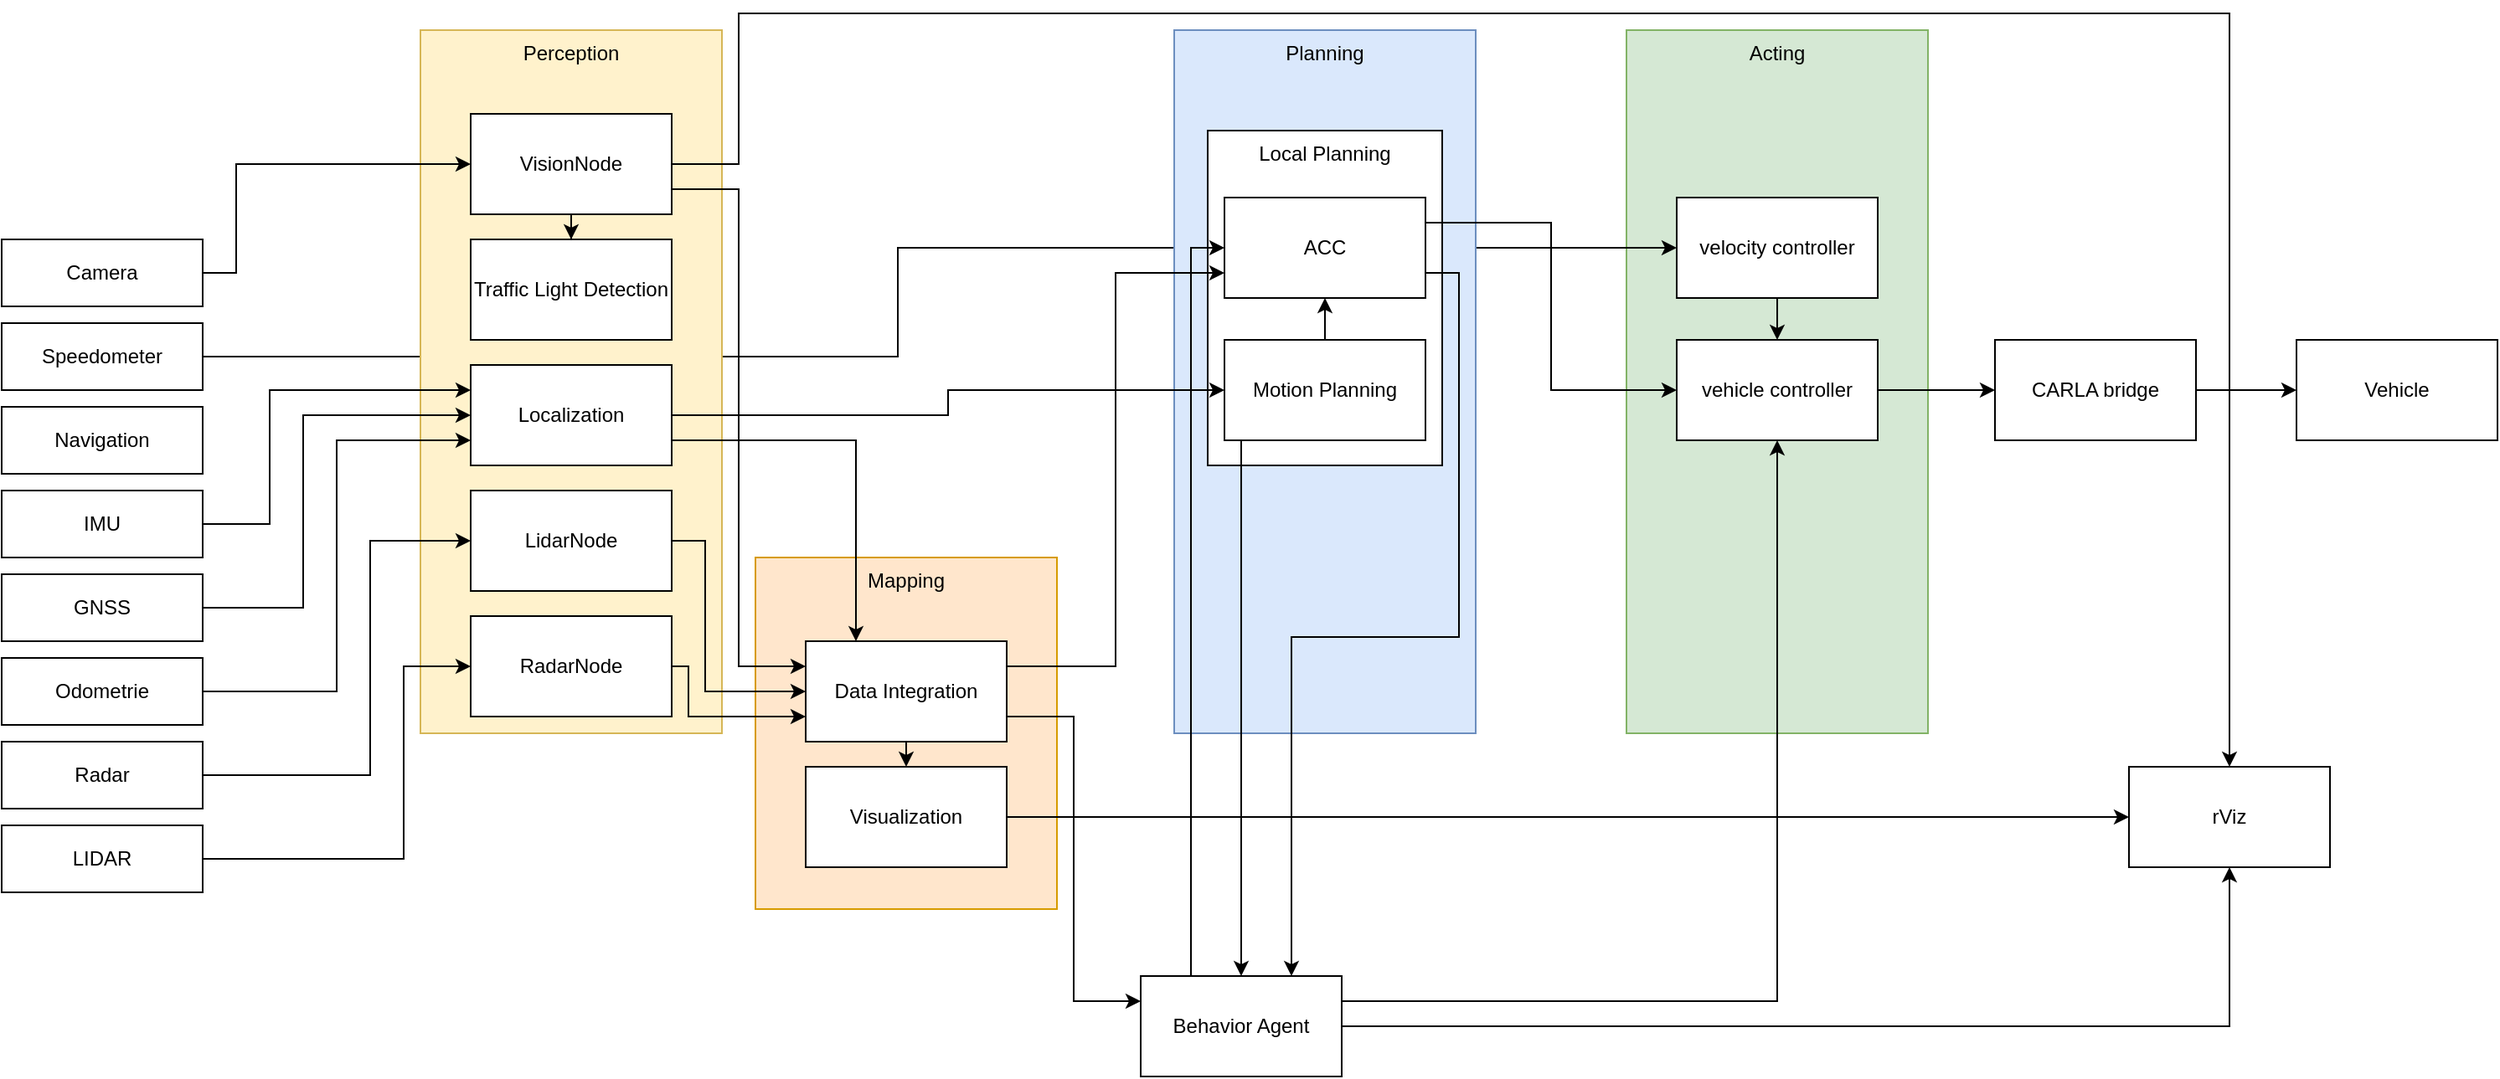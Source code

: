 <mxfile version="25.0.1">
  <diagram name="Page-1" id="c7558073-3199-34d8-9f00-42111426c3f3">
    <mxGraphModel dx="2892" dy="1141" grid="1" gridSize="10" guides="1" tooltips="1" connect="1" arrows="1" fold="1" page="1" pageScale="1" pageWidth="826" pageHeight="1169" background="none" math="0" shadow="0">
      <root>
        <mxCell id="0" />
        <mxCell id="1" parent="0" />
        <mxCell id="UUAciKTG4EP-2zctrXjs-119" value="Acting" style="rounded=0;whiteSpace=wrap;html=1;verticalAlign=top;fillColor=#d5e8d4;strokeColor=#82b366;" vertex="1" parent="1">
          <mxGeometry x="820" y="20" width="180" height="420" as="geometry" />
        </mxCell>
        <mxCell id="UUAciKTG4EP-2zctrXjs-153" style="edgeStyle=orthogonalEdgeStyle;rounded=0;orthogonalLoop=1;jettySize=auto;html=1;exitX=1;exitY=0.5;exitDx=0;exitDy=0;entryX=0;entryY=0.5;entryDx=0;entryDy=0;" edge="1" parent="1" source="UUAciKTG4EP-2zctrXjs-96" target="UUAciKTG4EP-2zctrXjs-121">
          <mxGeometry relative="1" as="geometry">
            <Array as="points">
              <mxPoint x="385" y="215" />
              <mxPoint x="385" y="150" />
            </Array>
          </mxGeometry>
        </mxCell>
        <mxCell id="UUAciKTG4EP-2zctrXjs-108" value="Perception" style="rounded=0;whiteSpace=wrap;html=1;verticalAlign=top;fillColor=#fff2cc;strokeColor=#d6b656;" vertex="1" parent="1">
          <mxGeometry x="100" y="20" width="180" height="420" as="geometry" />
        </mxCell>
        <mxCell id="UUAciKTG4EP-2zctrXjs-141" style="edgeStyle=orthogonalEdgeStyle;rounded=0;orthogonalLoop=1;jettySize=auto;html=1;exitX=1;exitY=0.5;exitDx=0;exitDy=0;entryX=0.5;entryY=0;entryDx=0;entryDy=0;" edge="1" parent="1" source="UUAciKTG4EP-2zctrXjs-109" target="UUAciKTG4EP-2zctrXjs-137">
          <mxGeometry relative="1" as="geometry">
            <mxPoint x="1180" y="390" as="targetPoint" />
            <Array as="points">
              <mxPoint x="290" y="100" />
              <mxPoint x="290" y="10" />
              <mxPoint x="1180" y="10" />
            </Array>
          </mxGeometry>
        </mxCell>
        <mxCell id="UUAciKTG4EP-2zctrXjs-118" value="Mapping" style="rounded=0;whiteSpace=wrap;html=1;verticalAlign=top;fillColor=#ffe6cc;strokeColor=#d79b00;" vertex="1" parent="1">
          <mxGeometry x="300" y="335" width="180" height="210" as="geometry" />
        </mxCell>
        <mxCell id="UUAciKTG4EP-2zctrXjs-96" value="Speedometer" style="rounded=0;whiteSpace=wrap;html=1;" vertex="1" parent="1">
          <mxGeometry x="-150" y="195" width="120" height="40" as="geometry" />
        </mxCell>
        <mxCell id="UUAciKTG4EP-2zctrXjs-97" value="Navigation" style="rounded=0;whiteSpace=wrap;html=1;" vertex="1" parent="1">
          <mxGeometry x="-150" y="245" width="120" height="40" as="geometry" />
        </mxCell>
        <mxCell id="UUAciKTG4EP-2zctrXjs-130" style="edgeStyle=orthogonalEdgeStyle;rounded=0;orthogonalLoop=1;jettySize=auto;html=1;exitX=1;exitY=0.5;exitDx=0;exitDy=0;entryX=0;entryY=0.5;entryDx=0;entryDy=0;" edge="1" parent="1" source="UUAciKTG4EP-2zctrXjs-98" target="UUAciKTG4EP-2zctrXjs-111">
          <mxGeometry relative="1" as="geometry">
            <Array as="points">
              <mxPoint x="30" y="365" />
              <mxPoint x="30" y="250" />
            </Array>
          </mxGeometry>
        </mxCell>
        <mxCell id="UUAciKTG4EP-2zctrXjs-98" value="GNSS" style="rounded=0;whiteSpace=wrap;html=1;" vertex="1" parent="1">
          <mxGeometry x="-150" y="345" width="120" height="40" as="geometry" />
        </mxCell>
        <mxCell id="UUAciKTG4EP-2zctrXjs-112" value="Planning" style="rounded=0;whiteSpace=wrap;html=1;verticalAlign=top;fillColor=#dae8fc;strokeColor=#6c8ebf;" vertex="1" parent="1">
          <mxGeometry x="550" y="20" width="180" height="420" as="geometry" />
        </mxCell>
        <mxCell id="UUAciKTG4EP-2zctrXjs-129" style="edgeStyle=orthogonalEdgeStyle;rounded=0;orthogonalLoop=1;jettySize=auto;html=1;exitX=1;exitY=0.5;exitDx=0;exitDy=0;entryX=0;entryY=0.25;entryDx=0;entryDy=0;" edge="1" parent="1" source="UUAciKTG4EP-2zctrXjs-99" target="UUAciKTG4EP-2zctrXjs-111">
          <mxGeometry relative="1" as="geometry">
            <Array as="points">
              <mxPoint x="10" y="315" />
              <mxPoint x="10" y="235" />
            </Array>
          </mxGeometry>
        </mxCell>
        <mxCell id="UUAciKTG4EP-2zctrXjs-99" value="IMU" style="rounded=0;whiteSpace=wrap;html=1;" vertex="1" parent="1">
          <mxGeometry x="-150" y="295" width="120" height="40" as="geometry" />
        </mxCell>
        <mxCell id="UUAciKTG4EP-2zctrXjs-128" style="edgeStyle=orthogonalEdgeStyle;rounded=0;orthogonalLoop=1;jettySize=auto;html=1;exitX=1;exitY=0.5;exitDx=0;exitDy=0;entryX=0;entryY=0.5;entryDx=0;entryDy=0;" edge="1" parent="1" source="UUAciKTG4EP-2zctrXjs-101" target="UUAciKTG4EP-2zctrXjs-109">
          <mxGeometry relative="1" as="geometry">
            <Array as="points">
              <mxPoint x="-10" y="165" />
              <mxPoint x="-10" y="100" />
            </Array>
          </mxGeometry>
        </mxCell>
        <mxCell id="UUAciKTG4EP-2zctrXjs-101" value="Camera" style="rounded=0;whiteSpace=wrap;html=1;" vertex="1" parent="1">
          <mxGeometry x="-150" y="145" width="120" height="40" as="geometry" />
        </mxCell>
        <mxCell id="UUAciKTG4EP-2zctrXjs-145" style="edgeStyle=orthogonalEdgeStyle;rounded=0;orthogonalLoop=1;jettySize=auto;html=1;exitX=1;exitY=0.5;exitDx=0;exitDy=0;entryX=0;entryY=0.5;entryDx=0;entryDy=0;" edge="1" parent="1" source="UUAciKTG4EP-2zctrXjs-102" target="UUAciKTG4EP-2zctrXjs-143">
          <mxGeometry relative="1" as="geometry">
            <Array as="points">
              <mxPoint x="90" y="515" />
              <mxPoint x="90" y="400" />
            </Array>
          </mxGeometry>
        </mxCell>
        <mxCell id="UUAciKTG4EP-2zctrXjs-102" value="LIDAR" style="rounded=0;whiteSpace=wrap;html=1;" vertex="1" parent="1">
          <mxGeometry x="-150" y="495" width="120" height="40" as="geometry" />
        </mxCell>
        <mxCell id="UUAciKTG4EP-2zctrXjs-131" style="edgeStyle=orthogonalEdgeStyle;rounded=0;orthogonalLoop=1;jettySize=auto;html=1;exitX=1;exitY=0.5;exitDx=0;exitDy=0;entryX=0;entryY=0.75;entryDx=0;entryDy=0;" edge="1" parent="1" source="UUAciKTG4EP-2zctrXjs-104" target="UUAciKTG4EP-2zctrXjs-111">
          <mxGeometry relative="1" as="geometry">
            <Array as="points">
              <mxPoint x="50" y="415" />
              <mxPoint x="50" y="265" />
            </Array>
          </mxGeometry>
        </mxCell>
        <mxCell id="UUAciKTG4EP-2zctrXjs-104" value="Odometrie" style="rounded=0;whiteSpace=wrap;html=1;" vertex="1" parent="1">
          <mxGeometry x="-150" y="395" width="120" height="40" as="geometry" />
        </mxCell>
        <mxCell id="UUAciKTG4EP-2zctrXjs-127" value="" style="edgeStyle=orthogonalEdgeStyle;rounded=0;orthogonalLoop=1;jettySize=auto;html=1;" edge="1" parent="1" source="UUAciKTG4EP-2zctrXjs-109" target="UUAciKTG4EP-2zctrXjs-110">
          <mxGeometry relative="1" as="geometry" />
        </mxCell>
        <mxCell id="UUAciKTG4EP-2zctrXjs-161" style="edgeStyle=orthogonalEdgeStyle;rounded=0;orthogonalLoop=1;jettySize=auto;html=1;exitX=1;exitY=0.75;exitDx=0;exitDy=0;entryX=0;entryY=0.25;entryDx=0;entryDy=0;" edge="1" parent="1" source="UUAciKTG4EP-2zctrXjs-109" target="UUAciKTG4EP-2zctrXjs-133">
          <mxGeometry relative="1" as="geometry" />
        </mxCell>
        <mxCell id="UUAciKTG4EP-2zctrXjs-109" value="VisionNode" style="rounded=0;whiteSpace=wrap;html=1;" vertex="1" parent="1">
          <mxGeometry x="130" y="70" width="120" height="60" as="geometry" />
        </mxCell>
        <mxCell id="UUAciKTG4EP-2zctrXjs-110" value="Traffic Light Detection" style="rounded=0;whiteSpace=wrap;html=1;" vertex="1" parent="1">
          <mxGeometry x="130" y="145" width="120" height="60" as="geometry" />
        </mxCell>
        <mxCell id="UUAciKTG4EP-2zctrXjs-165" style="edgeStyle=orthogonalEdgeStyle;rounded=0;orthogonalLoop=1;jettySize=auto;html=1;exitX=1;exitY=0.75;exitDx=0;exitDy=0;entryX=0.25;entryY=0;entryDx=0;entryDy=0;" edge="1" parent="1" source="UUAciKTG4EP-2zctrXjs-111" target="UUAciKTG4EP-2zctrXjs-133">
          <mxGeometry relative="1" as="geometry" />
        </mxCell>
        <mxCell id="UUAciKTG4EP-2zctrXjs-111" value="Localization" style="rounded=0;whiteSpace=wrap;html=1;" vertex="1" parent="1">
          <mxGeometry x="130" y="220" width="120" height="60" as="geometry" />
        </mxCell>
        <mxCell id="UUAciKTG4EP-2zctrXjs-113" value="Local Planning" style="rounded=0;whiteSpace=wrap;html=1;verticalAlign=top;" vertex="1" parent="1">
          <mxGeometry x="570" y="80" width="140" height="200" as="geometry" />
        </mxCell>
        <mxCell id="UUAciKTG4EP-2zctrXjs-154" style="edgeStyle=orthogonalEdgeStyle;rounded=0;orthogonalLoop=1;jettySize=auto;html=1;exitX=1;exitY=0.25;exitDx=0;exitDy=0;entryX=0;entryY=0.5;entryDx=0;entryDy=0;" edge="1" parent="1" source="UUAciKTG4EP-2zctrXjs-115" target="UUAciKTG4EP-2zctrXjs-122">
          <mxGeometry relative="1" as="geometry" />
        </mxCell>
        <mxCell id="UUAciKTG4EP-2zctrXjs-170" style="edgeStyle=orthogonalEdgeStyle;rounded=0;orthogonalLoop=1;jettySize=auto;html=1;exitX=1;exitY=0.75;exitDx=0;exitDy=0;entryX=0.75;entryY=0;entryDx=0;entryDy=0;" edge="1" parent="1" source="UUAciKTG4EP-2zctrXjs-115" target="UUAciKTG4EP-2zctrXjs-167">
          <mxGeometry relative="1" as="geometry" />
        </mxCell>
        <mxCell id="UUAciKTG4EP-2zctrXjs-115" value="ACC" style="rounded=0;whiteSpace=wrap;html=1;" vertex="1" parent="1">
          <mxGeometry x="580" y="120" width="120" height="60" as="geometry" />
        </mxCell>
        <mxCell id="UUAciKTG4EP-2zctrXjs-150" value="" style="edgeStyle=orthogonalEdgeStyle;rounded=0;orthogonalLoop=1;jettySize=auto;html=1;" edge="1" parent="1" source="UUAciKTG4EP-2zctrXjs-116" target="UUAciKTG4EP-2zctrXjs-115">
          <mxGeometry relative="1" as="geometry" />
        </mxCell>
        <mxCell id="UUAciKTG4EP-2zctrXjs-171" style="edgeStyle=orthogonalEdgeStyle;rounded=0;orthogonalLoop=1;jettySize=auto;html=1;exitX=0.5;exitY=1;exitDx=0;exitDy=0;entryX=0.5;entryY=0;entryDx=0;entryDy=0;" edge="1" parent="1" source="UUAciKTG4EP-2zctrXjs-116" target="UUAciKTG4EP-2zctrXjs-167">
          <mxGeometry relative="1" as="geometry">
            <Array as="points">
              <mxPoint x="590" y="265" />
            </Array>
          </mxGeometry>
        </mxCell>
        <mxCell id="UUAciKTG4EP-2zctrXjs-116" value="Motion Planning" style="rounded=0;whiteSpace=wrap;html=1;" vertex="1" parent="1">
          <mxGeometry x="580" y="205" width="120" height="60" as="geometry" />
        </mxCell>
        <mxCell id="UUAciKTG4EP-2zctrXjs-155" value="" style="edgeStyle=orthogonalEdgeStyle;rounded=0;orthogonalLoop=1;jettySize=auto;html=1;" edge="1" parent="1" source="UUAciKTG4EP-2zctrXjs-121" target="UUAciKTG4EP-2zctrXjs-122">
          <mxGeometry relative="1" as="geometry" />
        </mxCell>
        <mxCell id="UUAciKTG4EP-2zctrXjs-121" value="velocity controller" style="rounded=0;whiteSpace=wrap;html=1;" vertex="1" parent="1">
          <mxGeometry x="850" y="120" width="120" height="60" as="geometry" />
        </mxCell>
        <mxCell id="UUAciKTG4EP-2zctrXjs-156" style="edgeStyle=orthogonalEdgeStyle;rounded=0;orthogonalLoop=1;jettySize=auto;html=1;entryX=0;entryY=0.5;entryDx=0;entryDy=0;" edge="1" parent="1" source="UUAciKTG4EP-2zctrXjs-122" target="UUAciKTG4EP-2zctrXjs-123">
          <mxGeometry relative="1" as="geometry" />
        </mxCell>
        <mxCell id="UUAciKTG4EP-2zctrXjs-122" value="vehicle controller" style="rounded=0;whiteSpace=wrap;html=1;" vertex="1" parent="1">
          <mxGeometry x="850" y="205" width="120" height="60" as="geometry" />
        </mxCell>
        <mxCell id="UUAciKTG4EP-2zctrXjs-157" value="" style="edgeStyle=orthogonalEdgeStyle;rounded=0;orthogonalLoop=1;jettySize=auto;html=1;" edge="1" parent="1" source="UUAciKTG4EP-2zctrXjs-123" target="UUAciKTG4EP-2zctrXjs-124">
          <mxGeometry relative="1" as="geometry" />
        </mxCell>
        <mxCell id="UUAciKTG4EP-2zctrXjs-123" value="CARLA bridge" style="rounded=0;whiteSpace=wrap;html=1;" vertex="1" parent="1">
          <mxGeometry x="1040" y="205" width="120" height="60" as="geometry" />
        </mxCell>
        <mxCell id="UUAciKTG4EP-2zctrXjs-124" value="Vehicle" style="rounded=0;whiteSpace=wrap;html=1;" vertex="1" parent="1">
          <mxGeometry x="1220" y="205" width="120" height="60" as="geometry" />
        </mxCell>
        <mxCell id="UUAciKTG4EP-2zctrXjs-144" style="edgeStyle=orthogonalEdgeStyle;rounded=0;orthogonalLoop=1;jettySize=auto;html=1;exitX=1;exitY=0.5;exitDx=0;exitDy=0;entryX=0;entryY=0.5;entryDx=0;entryDy=0;" edge="1" parent="1" source="UUAciKTG4EP-2zctrXjs-126" target="UUAciKTG4EP-2zctrXjs-142">
          <mxGeometry relative="1" as="geometry">
            <Array as="points">
              <mxPoint x="70" y="465" />
              <mxPoint x="70" y="325" />
            </Array>
          </mxGeometry>
        </mxCell>
        <mxCell id="UUAciKTG4EP-2zctrXjs-126" value="Radar" style="rounded=0;whiteSpace=wrap;html=1;" vertex="1" parent="1">
          <mxGeometry x="-150" y="445" width="120" height="40" as="geometry" />
        </mxCell>
        <mxCell id="UUAciKTG4EP-2zctrXjs-140" style="edgeStyle=orthogonalEdgeStyle;rounded=0;orthogonalLoop=1;jettySize=auto;html=1;exitX=0.5;exitY=1;exitDx=0;exitDy=0;entryX=0.5;entryY=0;entryDx=0;entryDy=0;" edge="1" parent="1" source="UUAciKTG4EP-2zctrXjs-133" target="UUAciKTG4EP-2zctrXjs-134">
          <mxGeometry relative="1" as="geometry" />
        </mxCell>
        <mxCell id="UUAciKTG4EP-2zctrXjs-166" style="edgeStyle=orthogonalEdgeStyle;rounded=0;orthogonalLoop=1;jettySize=auto;html=1;exitX=1;exitY=0.25;exitDx=0;exitDy=0;entryX=0;entryY=0.75;entryDx=0;entryDy=0;" edge="1" parent="1" source="UUAciKTG4EP-2zctrXjs-133" target="UUAciKTG4EP-2zctrXjs-115">
          <mxGeometry relative="1" as="geometry" />
        </mxCell>
        <mxCell id="UUAciKTG4EP-2zctrXjs-168" style="edgeStyle=orthogonalEdgeStyle;rounded=0;orthogonalLoop=1;jettySize=auto;html=1;exitX=1;exitY=0.75;exitDx=0;exitDy=0;entryX=0;entryY=0.25;entryDx=0;entryDy=0;" edge="1" parent="1" source="UUAciKTG4EP-2zctrXjs-133" target="UUAciKTG4EP-2zctrXjs-167">
          <mxGeometry relative="1" as="geometry" />
        </mxCell>
        <mxCell id="UUAciKTG4EP-2zctrXjs-133" value="Data Integration" style="rounded=0;whiteSpace=wrap;html=1;" vertex="1" parent="1">
          <mxGeometry x="330" y="385" width="120" height="60" as="geometry" />
        </mxCell>
        <mxCell id="UUAciKTG4EP-2zctrXjs-139" style="edgeStyle=orthogonalEdgeStyle;rounded=0;orthogonalLoop=1;jettySize=auto;html=1;exitX=1;exitY=0.5;exitDx=0;exitDy=0;entryX=0;entryY=0.5;entryDx=0;entryDy=0;" edge="1" parent="1" source="UUAciKTG4EP-2zctrXjs-134" target="UUAciKTG4EP-2zctrXjs-137">
          <mxGeometry relative="1" as="geometry" />
        </mxCell>
        <mxCell id="UUAciKTG4EP-2zctrXjs-134" value="Visualization" style="rounded=0;whiteSpace=wrap;html=1;" vertex="1" parent="1">
          <mxGeometry x="330" y="460" width="120" height="60" as="geometry" />
        </mxCell>
        <mxCell id="UUAciKTG4EP-2zctrXjs-137" value="rViz" style="rounded=0;whiteSpace=wrap;html=1;" vertex="1" parent="1">
          <mxGeometry x="1120" y="460" width="120" height="60" as="geometry" />
        </mxCell>
        <mxCell id="UUAciKTG4EP-2zctrXjs-162" style="edgeStyle=orthogonalEdgeStyle;rounded=0;orthogonalLoop=1;jettySize=auto;html=1;exitX=1;exitY=0.5;exitDx=0;exitDy=0;entryX=0;entryY=0.5;entryDx=0;entryDy=0;" edge="1" parent="1" source="UUAciKTG4EP-2zctrXjs-142" target="UUAciKTG4EP-2zctrXjs-133">
          <mxGeometry relative="1" as="geometry">
            <Array as="points">
              <mxPoint x="270" y="325" />
              <mxPoint x="270" y="415" />
            </Array>
          </mxGeometry>
        </mxCell>
        <mxCell id="UUAciKTG4EP-2zctrXjs-142" value="LidarNode" style="rounded=0;whiteSpace=wrap;html=1;" vertex="1" parent="1">
          <mxGeometry x="130" y="295" width="120" height="60" as="geometry" />
        </mxCell>
        <mxCell id="UUAciKTG4EP-2zctrXjs-163" style="edgeStyle=orthogonalEdgeStyle;rounded=0;orthogonalLoop=1;jettySize=auto;html=1;entryX=0;entryY=0.75;entryDx=0;entryDy=0;" edge="1" parent="1" source="UUAciKTG4EP-2zctrXjs-143" target="UUAciKTG4EP-2zctrXjs-133">
          <mxGeometry relative="1" as="geometry">
            <Array as="points">
              <mxPoint x="260" y="400" />
              <mxPoint x="260" y="430" />
            </Array>
          </mxGeometry>
        </mxCell>
        <mxCell id="UUAciKTG4EP-2zctrXjs-143" value="RadarNode" style="rounded=0;whiteSpace=wrap;html=1;" vertex="1" parent="1">
          <mxGeometry x="130" y="370" width="120" height="60" as="geometry" />
        </mxCell>
        <mxCell id="UUAciKTG4EP-2zctrXjs-148" style="edgeStyle=orthogonalEdgeStyle;rounded=0;orthogonalLoop=1;jettySize=auto;html=1;exitX=1;exitY=0.5;exitDx=0;exitDy=0;entryX=0;entryY=0.5;entryDx=0;entryDy=0;" edge="1" parent="1" source="UUAciKTG4EP-2zctrXjs-111" target="UUAciKTG4EP-2zctrXjs-116">
          <mxGeometry relative="1" as="geometry" />
        </mxCell>
        <mxCell id="UUAciKTG4EP-2zctrXjs-169" style="edgeStyle=orthogonalEdgeStyle;rounded=0;orthogonalLoop=1;jettySize=auto;html=1;exitX=0.25;exitY=0;exitDx=0;exitDy=0;entryX=0;entryY=0.5;entryDx=0;entryDy=0;" edge="1" parent="1" source="UUAciKTG4EP-2zctrXjs-167" target="UUAciKTG4EP-2zctrXjs-115">
          <mxGeometry relative="1" as="geometry" />
        </mxCell>
        <mxCell id="UUAciKTG4EP-2zctrXjs-172" style="edgeStyle=orthogonalEdgeStyle;rounded=0;orthogonalLoop=1;jettySize=auto;html=1;exitX=1;exitY=0.5;exitDx=0;exitDy=0;entryX=0.5;entryY=1;entryDx=0;entryDy=0;" edge="1" parent="1" source="UUAciKTG4EP-2zctrXjs-167" target="UUAciKTG4EP-2zctrXjs-137">
          <mxGeometry relative="1" as="geometry" />
        </mxCell>
        <mxCell id="UUAciKTG4EP-2zctrXjs-173" style="edgeStyle=orthogonalEdgeStyle;rounded=0;orthogonalLoop=1;jettySize=auto;html=1;exitX=1;exitY=0.25;exitDx=0;exitDy=0;entryX=0.5;entryY=1;entryDx=0;entryDy=0;" edge="1" parent="1" source="UUAciKTG4EP-2zctrXjs-167" target="UUAciKTG4EP-2zctrXjs-122">
          <mxGeometry relative="1" as="geometry" />
        </mxCell>
        <mxCell id="UUAciKTG4EP-2zctrXjs-167" value="Behavior Agent" style="rounded=0;whiteSpace=wrap;html=1;" vertex="1" parent="1">
          <mxGeometry x="530" y="585" width="120" height="60" as="geometry" />
        </mxCell>
      </root>
    </mxGraphModel>
  </diagram>
</mxfile>
